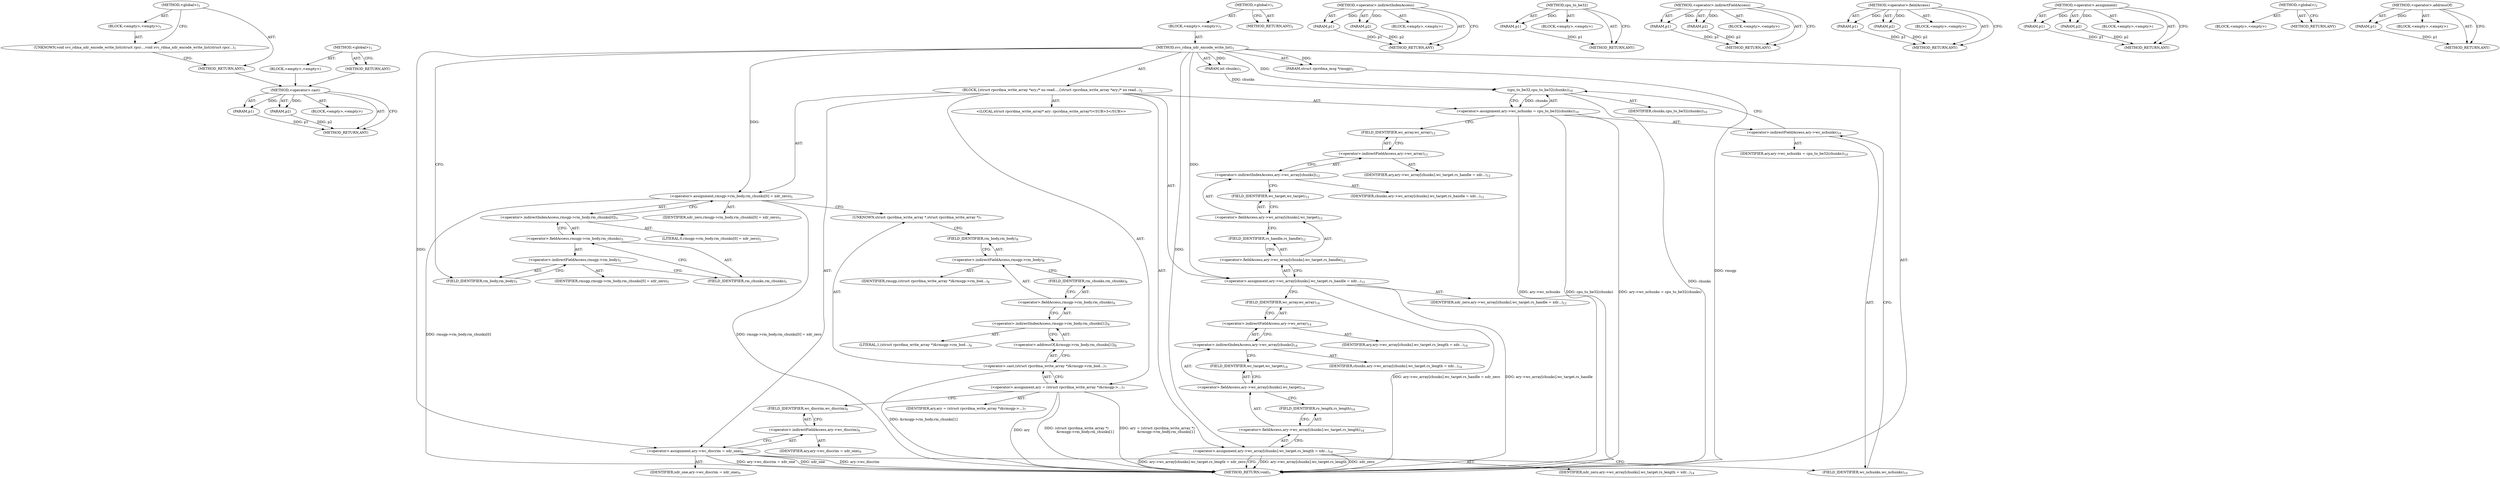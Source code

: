 digraph "&lt;global&gt;" {
vulnerable_108 [label=<(METHOD,&lt;operator&gt;.cast)>];
vulnerable_109 [label=<(PARAM,p1)>];
vulnerable_110 [label=<(PARAM,p2)>];
vulnerable_111 [label=<(BLOCK,&lt;empty&gt;,&lt;empty&gt;)>];
vulnerable_112 [label=<(METHOD_RETURN,ANY)>];
vulnerable_6 [label=<(METHOD,&lt;global&gt;)<SUB>1</SUB>>];
vulnerable_7 [label=<(BLOCK,&lt;empty&gt;,&lt;empty&gt;)<SUB>1</SUB>>];
vulnerable_8 [label=<(METHOD,svc_rdma_xdr_encode_write_list)<SUB>1</SUB>>];
vulnerable_9 [label=<(PARAM,struct rpcrdma_msg *rmsgp)<SUB>1</SUB>>];
vulnerable_10 [label=<(PARAM,int chunks)<SUB>1</SUB>>];
vulnerable_11 [label=<(BLOCK,{
	struct rpcrdma_write_array *ary;
	/* no read...,{
	struct rpcrdma_write_array *ary;
	/* no read...)<SUB>2</SUB>>];
vulnerable_12 [label="<(LOCAL,struct rpcrdma_write_array* ary: rpcrdma_write_array*)<SUB>3</SUB>>"];
vulnerable_13 [label=<(&lt;operator&gt;.assignment,rmsgp-&gt;rm_body.rm_chunks[0] = xdr_zero)<SUB>5</SUB>>];
vulnerable_14 [label=<(&lt;operator&gt;.indirectIndexAccess,rmsgp-&gt;rm_body.rm_chunks[0])<SUB>5</SUB>>];
vulnerable_15 [label=<(&lt;operator&gt;.fieldAccess,rmsgp-&gt;rm_body.rm_chunks)<SUB>5</SUB>>];
vulnerable_16 [label=<(&lt;operator&gt;.indirectFieldAccess,rmsgp-&gt;rm_body)<SUB>5</SUB>>];
vulnerable_17 [label=<(IDENTIFIER,rmsgp,rmsgp-&gt;rm_body.rm_chunks[0] = xdr_zero)<SUB>5</SUB>>];
vulnerable_18 [label=<(FIELD_IDENTIFIER,rm_body,rm_body)<SUB>5</SUB>>];
vulnerable_19 [label=<(FIELD_IDENTIFIER,rm_chunks,rm_chunks)<SUB>5</SUB>>];
vulnerable_20 [label=<(LITERAL,0,rmsgp-&gt;rm_body.rm_chunks[0] = xdr_zero)<SUB>5</SUB>>];
vulnerable_21 [label=<(IDENTIFIER,xdr_zero,rmsgp-&gt;rm_body.rm_chunks[0] = xdr_zero)<SUB>5</SUB>>];
vulnerable_22 [label=<(&lt;operator&gt;.assignment,ary = (struct rpcrdma_write_array *)
		&amp;rmsgp-&gt;...)<SUB>7</SUB>>];
vulnerable_23 [label=<(IDENTIFIER,ary,ary = (struct rpcrdma_write_array *)
		&amp;rmsgp-&gt;...)<SUB>7</SUB>>];
vulnerable_24 [label=<(&lt;operator&gt;.cast,(struct rpcrdma_write_array *)
		&amp;rmsgp-&gt;rm_bod...)<SUB>7</SUB>>];
vulnerable_25 [label=<(UNKNOWN,struct rpcrdma_write_array *,struct rpcrdma_write_array *)<SUB>7</SUB>>];
vulnerable_26 [label=<(&lt;operator&gt;.addressOf,&amp;rmsgp-&gt;rm_body.rm_chunks[1])<SUB>8</SUB>>];
vulnerable_27 [label=<(&lt;operator&gt;.indirectIndexAccess,rmsgp-&gt;rm_body.rm_chunks[1])<SUB>8</SUB>>];
vulnerable_28 [label=<(&lt;operator&gt;.fieldAccess,rmsgp-&gt;rm_body.rm_chunks)<SUB>8</SUB>>];
vulnerable_29 [label=<(&lt;operator&gt;.indirectFieldAccess,rmsgp-&gt;rm_body)<SUB>8</SUB>>];
vulnerable_30 [label=<(IDENTIFIER,rmsgp,(struct rpcrdma_write_array *)
		&amp;rmsgp-&gt;rm_bod...)<SUB>8</SUB>>];
vulnerable_31 [label=<(FIELD_IDENTIFIER,rm_body,rm_body)<SUB>8</SUB>>];
vulnerable_32 [label=<(FIELD_IDENTIFIER,rm_chunks,rm_chunks)<SUB>8</SUB>>];
vulnerable_33 [label=<(LITERAL,1,(struct rpcrdma_write_array *)
		&amp;rmsgp-&gt;rm_bod...)<SUB>8</SUB>>];
vulnerable_34 [label=<(&lt;operator&gt;.assignment,ary-&gt;wc_discrim = xdr_one)<SUB>9</SUB>>];
vulnerable_35 [label=<(&lt;operator&gt;.indirectFieldAccess,ary-&gt;wc_discrim)<SUB>9</SUB>>];
vulnerable_36 [label=<(IDENTIFIER,ary,ary-&gt;wc_discrim = xdr_one)<SUB>9</SUB>>];
vulnerable_37 [label=<(FIELD_IDENTIFIER,wc_discrim,wc_discrim)<SUB>9</SUB>>];
vulnerable_38 [label=<(IDENTIFIER,xdr_one,ary-&gt;wc_discrim = xdr_one)<SUB>9</SUB>>];
vulnerable_39 [label=<(&lt;operator&gt;.assignment,ary-&gt;wc_nchunks = cpu_to_be32(chunks))<SUB>10</SUB>>];
vulnerable_40 [label=<(&lt;operator&gt;.indirectFieldAccess,ary-&gt;wc_nchunks)<SUB>10</SUB>>];
vulnerable_41 [label=<(IDENTIFIER,ary,ary-&gt;wc_nchunks = cpu_to_be32(chunks))<SUB>10</SUB>>];
vulnerable_42 [label=<(FIELD_IDENTIFIER,wc_nchunks,wc_nchunks)<SUB>10</SUB>>];
vulnerable_43 [label=<(cpu_to_be32,cpu_to_be32(chunks))<SUB>10</SUB>>];
vulnerable_44 [label=<(IDENTIFIER,chunks,cpu_to_be32(chunks))<SUB>10</SUB>>];
vulnerable_45 [label=<(&lt;operator&gt;.assignment,ary-&gt;wc_array[chunks].wc_target.rs_handle = xdr...)<SUB>12</SUB>>];
vulnerable_46 [label=<(&lt;operator&gt;.fieldAccess,ary-&gt;wc_array[chunks].wc_target.rs_handle)<SUB>12</SUB>>];
vulnerable_47 [label=<(&lt;operator&gt;.fieldAccess,ary-&gt;wc_array[chunks].wc_target)<SUB>12</SUB>>];
vulnerable_48 [label=<(&lt;operator&gt;.indirectIndexAccess,ary-&gt;wc_array[chunks])<SUB>12</SUB>>];
vulnerable_49 [label=<(&lt;operator&gt;.indirectFieldAccess,ary-&gt;wc_array)<SUB>12</SUB>>];
vulnerable_50 [label=<(IDENTIFIER,ary,ary-&gt;wc_array[chunks].wc_target.rs_handle = xdr...)<SUB>12</SUB>>];
vulnerable_51 [label=<(FIELD_IDENTIFIER,wc_array,wc_array)<SUB>12</SUB>>];
vulnerable_52 [label=<(IDENTIFIER,chunks,ary-&gt;wc_array[chunks].wc_target.rs_handle = xdr...)<SUB>12</SUB>>];
vulnerable_53 [label=<(FIELD_IDENTIFIER,wc_target,wc_target)<SUB>12</SUB>>];
vulnerable_54 [label=<(FIELD_IDENTIFIER,rs_handle,rs_handle)<SUB>12</SUB>>];
vulnerable_55 [label=<(IDENTIFIER,xdr_zero,ary-&gt;wc_array[chunks].wc_target.rs_handle = xdr...)<SUB>12</SUB>>];
vulnerable_56 [label=<(&lt;operator&gt;.assignment,ary-&gt;wc_array[chunks].wc_target.rs_length = xdr...)<SUB>14</SUB>>];
vulnerable_57 [label=<(&lt;operator&gt;.fieldAccess,ary-&gt;wc_array[chunks].wc_target.rs_length)<SUB>14</SUB>>];
vulnerable_58 [label=<(&lt;operator&gt;.fieldAccess,ary-&gt;wc_array[chunks].wc_target)<SUB>14</SUB>>];
vulnerable_59 [label=<(&lt;operator&gt;.indirectIndexAccess,ary-&gt;wc_array[chunks])<SUB>14</SUB>>];
vulnerable_60 [label=<(&lt;operator&gt;.indirectFieldAccess,ary-&gt;wc_array)<SUB>14</SUB>>];
vulnerable_61 [label=<(IDENTIFIER,ary,ary-&gt;wc_array[chunks].wc_target.rs_length = xdr...)<SUB>14</SUB>>];
vulnerable_62 [label=<(FIELD_IDENTIFIER,wc_array,wc_array)<SUB>14</SUB>>];
vulnerable_63 [label=<(IDENTIFIER,chunks,ary-&gt;wc_array[chunks].wc_target.rs_length = xdr...)<SUB>14</SUB>>];
vulnerable_64 [label=<(FIELD_IDENTIFIER,wc_target,wc_target)<SUB>14</SUB>>];
vulnerable_65 [label=<(FIELD_IDENTIFIER,rs_length,rs_length)<SUB>14</SUB>>];
vulnerable_66 [label=<(IDENTIFIER,xdr_zero,ary-&gt;wc_array[chunks].wc_target.rs_length = xdr...)<SUB>14</SUB>>];
vulnerable_67 [label=<(METHOD_RETURN,void)<SUB>1</SUB>>];
vulnerable_69 [label=<(METHOD_RETURN,ANY)<SUB>1</SUB>>];
vulnerable_93 [label=<(METHOD,&lt;operator&gt;.indirectIndexAccess)>];
vulnerable_94 [label=<(PARAM,p1)>];
vulnerable_95 [label=<(PARAM,p2)>];
vulnerable_96 [label=<(BLOCK,&lt;empty&gt;,&lt;empty&gt;)>];
vulnerable_97 [label=<(METHOD_RETURN,ANY)>];
vulnerable_117 [label=<(METHOD,cpu_to_be32)>];
vulnerable_118 [label=<(PARAM,p1)>];
vulnerable_119 [label=<(BLOCK,&lt;empty&gt;,&lt;empty&gt;)>];
vulnerable_120 [label=<(METHOD_RETURN,ANY)>];
vulnerable_103 [label=<(METHOD,&lt;operator&gt;.indirectFieldAccess)>];
vulnerable_104 [label=<(PARAM,p1)>];
vulnerable_105 [label=<(PARAM,p2)>];
vulnerable_106 [label=<(BLOCK,&lt;empty&gt;,&lt;empty&gt;)>];
vulnerable_107 [label=<(METHOD_RETURN,ANY)>];
vulnerable_98 [label=<(METHOD,&lt;operator&gt;.fieldAccess)>];
vulnerable_99 [label=<(PARAM,p1)>];
vulnerable_100 [label=<(PARAM,p2)>];
vulnerable_101 [label=<(BLOCK,&lt;empty&gt;,&lt;empty&gt;)>];
vulnerable_102 [label=<(METHOD_RETURN,ANY)>];
vulnerable_88 [label=<(METHOD,&lt;operator&gt;.assignment)>];
vulnerable_89 [label=<(PARAM,p1)>];
vulnerable_90 [label=<(PARAM,p2)>];
vulnerable_91 [label=<(BLOCK,&lt;empty&gt;,&lt;empty&gt;)>];
vulnerable_92 [label=<(METHOD_RETURN,ANY)>];
vulnerable_82 [label=<(METHOD,&lt;global&gt;)<SUB>1</SUB>>];
vulnerable_83 [label=<(BLOCK,&lt;empty&gt;,&lt;empty&gt;)>];
vulnerable_84 [label=<(METHOD_RETURN,ANY)>];
vulnerable_113 [label=<(METHOD,&lt;operator&gt;.addressOf)>];
vulnerable_114 [label=<(PARAM,p1)>];
vulnerable_115 [label=<(BLOCK,&lt;empty&gt;,&lt;empty&gt;)>];
vulnerable_116 [label=<(METHOD_RETURN,ANY)>];
fixed_6 [label=<(METHOD,&lt;global&gt;)<SUB>1</SUB>>];
fixed_7 [label=<(BLOCK,&lt;empty&gt;,&lt;empty&gt;)<SUB>1</SUB>>];
fixed_8 [label=<(UNKNOWN,void svc_rdma_xdr_encode_write_list(struct rpcr...,void svc_rdma_xdr_encode_write_list(struct rpcr...)<SUB>1</SUB>>];
fixed_9 [label=<(METHOD_RETURN,ANY)<SUB>1</SUB>>];
fixed_14 [label=<(METHOD,&lt;global&gt;)<SUB>1</SUB>>];
fixed_15 [label=<(BLOCK,&lt;empty&gt;,&lt;empty&gt;)>];
fixed_16 [label=<(METHOD_RETURN,ANY)>];
vulnerable_108 -> vulnerable_109  [key=0, label="AST: "];
vulnerable_108 -> vulnerable_109  [key=1, label="DDG: "];
vulnerable_108 -> vulnerable_111  [key=0, label="AST: "];
vulnerable_108 -> vulnerable_110  [key=0, label="AST: "];
vulnerable_108 -> vulnerable_110  [key=1, label="DDG: "];
vulnerable_108 -> vulnerable_112  [key=0, label="AST: "];
vulnerable_108 -> vulnerable_112  [key=1, label="CFG: "];
vulnerable_109 -> vulnerable_112  [key=0, label="DDG: p1"];
vulnerable_110 -> vulnerable_112  [key=0, label="DDG: p2"];
vulnerable_6 -> vulnerable_7  [key=0, label="AST: "];
vulnerable_6 -> vulnerable_69  [key=0, label="AST: "];
vulnerable_6 -> vulnerable_69  [key=1, label="CFG: "];
vulnerable_7 -> vulnerable_8  [key=0, label="AST: "];
vulnerable_8 -> vulnerable_9  [key=0, label="AST: "];
vulnerable_8 -> vulnerable_9  [key=1, label="DDG: "];
vulnerable_8 -> vulnerable_10  [key=0, label="AST: "];
vulnerable_8 -> vulnerable_10  [key=1, label="DDG: "];
vulnerable_8 -> vulnerable_11  [key=0, label="AST: "];
vulnerable_8 -> vulnerable_67  [key=0, label="AST: "];
vulnerable_8 -> vulnerable_18  [key=0, label="CFG: "];
vulnerable_8 -> vulnerable_13  [key=0, label="DDG: "];
vulnerable_8 -> vulnerable_34  [key=0, label="DDG: "];
vulnerable_8 -> vulnerable_45  [key=0, label="DDG: "];
vulnerable_8 -> vulnerable_56  [key=0, label="DDG: "];
vulnerable_8 -> vulnerable_43  [key=0, label="DDG: "];
vulnerable_9 -> vulnerable_67  [key=0, label="DDG: rmsgp"];
vulnerable_10 -> vulnerable_43  [key=0, label="DDG: chunks"];
vulnerable_11 -> vulnerable_12  [key=0, label="AST: "];
vulnerable_11 -> vulnerable_13  [key=0, label="AST: "];
vulnerable_11 -> vulnerable_22  [key=0, label="AST: "];
vulnerable_11 -> vulnerable_34  [key=0, label="AST: "];
vulnerable_11 -> vulnerable_39  [key=0, label="AST: "];
vulnerable_11 -> vulnerable_45  [key=0, label="AST: "];
vulnerable_11 -> vulnerable_56  [key=0, label="AST: "];
vulnerable_13 -> vulnerable_14  [key=0, label="AST: "];
vulnerable_13 -> vulnerable_21  [key=0, label="AST: "];
vulnerable_13 -> vulnerable_25  [key=0, label="CFG: "];
vulnerable_13 -> vulnerable_67  [key=0, label="DDG: rmsgp-&gt;rm_body.rm_chunks[0]"];
vulnerable_13 -> vulnerable_67  [key=1, label="DDG: rmsgp-&gt;rm_body.rm_chunks[0] = xdr_zero"];
vulnerable_14 -> vulnerable_15  [key=0, label="AST: "];
vulnerable_14 -> vulnerable_20  [key=0, label="AST: "];
vulnerable_14 -> vulnerable_13  [key=0, label="CFG: "];
vulnerable_15 -> vulnerable_16  [key=0, label="AST: "];
vulnerable_15 -> vulnerable_19  [key=0, label="AST: "];
vulnerable_15 -> vulnerable_14  [key=0, label="CFG: "];
vulnerable_16 -> vulnerable_17  [key=0, label="AST: "];
vulnerable_16 -> vulnerable_18  [key=0, label="AST: "];
vulnerable_16 -> vulnerable_19  [key=0, label="CFG: "];
vulnerable_18 -> vulnerable_16  [key=0, label="CFG: "];
vulnerable_19 -> vulnerable_15  [key=0, label="CFG: "];
vulnerable_22 -> vulnerable_23  [key=0, label="AST: "];
vulnerable_22 -> vulnerable_24  [key=0, label="AST: "];
vulnerable_22 -> vulnerable_37  [key=0, label="CFG: "];
vulnerable_22 -> vulnerable_67  [key=0, label="DDG: ary"];
vulnerable_22 -> vulnerable_67  [key=1, label="DDG: (struct rpcrdma_write_array *)
		&amp;rmsgp-&gt;rm_body.rm_chunks[1]"];
vulnerable_22 -> vulnerable_67  [key=2, label="DDG: ary = (struct rpcrdma_write_array *)
		&amp;rmsgp-&gt;rm_body.rm_chunks[1]"];
vulnerable_24 -> vulnerable_25  [key=0, label="AST: "];
vulnerable_24 -> vulnerable_26  [key=0, label="AST: "];
vulnerable_24 -> vulnerable_22  [key=0, label="CFG: "];
vulnerable_24 -> vulnerable_67  [key=0, label="DDG: &amp;rmsgp-&gt;rm_body.rm_chunks[1]"];
vulnerable_25 -> vulnerable_31  [key=0, label="CFG: "];
vulnerable_26 -> vulnerable_27  [key=0, label="AST: "];
vulnerable_26 -> vulnerable_24  [key=0, label="CFG: "];
vulnerable_27 -> vulnerable_28  [key=0, label="AST: "];
vulnerable_27 -> vulnerable_33  [key=0, label="AST: "];
vulnerable_27 -> vulnerable_26  [key=0, label="CFG: "];
vulnerable_28 -> vulnerable_29  [key=0, label="AST: "];
vulnerable_28 -> vulnerable_32  [key=0, label="AST: "];
vulnerable_28 -> vulnerable_27  [key=0, label="CFG: "];
vulnerable_29 -> vulnerable_30  [key=0, label="AST: "];
vulnerable_29 -> vulnerable_31  [key=0, label="AST: "];
vulnerable_29 -> vulnerable_32  [key=0, label="CFG: "];
vulnerable_31 -> vulnerable_29  [key=0, label="CFG: "];
vulnerable_32 -> vulnerable_28  [key=0, label="CFG: "];
vulnerable_34 -> vulnerable_35  [key=0, label="AST: "];
vulnerable_34 -> vulnerable_38  [key=0, label="AST: "];
vulnerable_34 -> vulnerable_42  [key=0, label="CFG: "];
vulnerable_34 -> vulnerable_67  [key=0, label="DDG: ary-&gt;wc_discrim"];
vulnerable_34 -> vulnerable_67  [key=1, label="DDG: ary-&gt;wc_discrim = xdr_one"];
vulnerable_34 -> vulnerable_67  [key=2, label="DDG: xdr_one"];
vulnerable_35 -> vulnerable_36  [key=0, label="AST: "];
vulnerable_35 -> vulnerable_37  [key=0, label="AST: "];
vulnerable_35 -> vulnerable_34  [key=0, label="CFG: "];
vulnerable_37 -> vulnerable_35  [key=0, label="CFG: "];
vulnerable_39 -> vulnerable_40  [key=0, label="AST: "];
vulnerable_39 -> vulnerable_43  [key=0, label="AST: "];
vulnerable_39 -> vulnerable_51  [key=0, label="CFG: "];
vulnerable_39 -> vulnerable_67  [key=0, label="DDG: ary-&gt;wc_nchunks"];
vulnerable_39 -> vulnerable_67  [key=1, label="DDG: cpu_to_be32(chunks)"];
vulnerable_39 -> vulnerable_67  [key=2, label="DDG: ary-&gt;wc_nchunks = cpu_to_be32(chunks)"];
vulnerable_40 -> vulnerable_41  [key=0, label="AST: "];
vulnerable_40 -> vulnerable_42  [key=0, label="AST: "];
vulnerable_40 -> vulnerable_43  [key=0, label="CFG: "];
vulnerable_42 -> vulnerable_40  [key=0, label="CFG: "];
vulnerable_43 -> vulnerable_44  [key=0, label="AST: "];
vulnerable_43 -> vulnerable_39  [key=0, label="CFG: "];
vulnerable_43 -> vulnerable_39  [key=1, label="DDG: chunks"];
vulnerable_43 -> vulnerable_67  [key=0, label="DDG: chunks"];
vulnerable_45 -> vulnerable_46  [key=0, label="AST: "];
vulnerable_45 -> vulnerable_55  [key=0, label="AST: "];
vulnerable_45 -> vulnerable_62  [key=0, label="CFG: "];
vulnerable_45 -> vulnerable_67  [key=0, label="DDG: ary-&gt;wc_array[chunks].wc_target.rs_handle"];
vulnerable_45 -> vulnerable_67  [key=1, label="DDG: ary-&gt;wc_array[chunks].wc_target.rs_handle = xdr_zero"];
vulnerable_46 -> vulnerable_47  [key=0, label="AST: "];
vulnerable_46 -> vulnerable_54  [key=0, label="AST: "];
vulnerable_46 -> vulnerable_45  [key=0, label="CFG: "];
vulnerable_47 -> vulnerable_48  [key=0, label="AST: "];
vulnerable_47 -> vulnerable_53  [key=0, label="AST: "];
vulnerable_47 -> vulnerable_54  [key=0, label="CFG: "];
vulnerable_48 -> vulnerable_49  [key=0, label="AST: "];
vulnerable_48 -> vulnerable_52  [key=0, label="AST: "];
vulnerable_48 -> vulnerable_53  [key=0, label="CFG: "];
vulnerable_49 -> vulnerable_50  [key=0, label="AST: "];
vulnerable_49 -> vulnerable_51  [key=0, label="AST: "];
vulnerable_49 -> vulnerable_48  [key=0, label="CFG: "];
vulnerable_51 -> vulnerable_49  [key=0, label="CFG: "];
vulnerable_53 -> vulnerable_47  [key=0, label="CFG: "];
vulnerable_54 -> vulnerable_46  [key=0, label="CFG: "];
vulnerable_56 -> vulnerable_57  [key=0, label="AST: "];
vulnerable_56 -> vulnerable_66  [key=0, label="AST: "];
vulnerable_56 -> vulnerable_67  [key=0, label="CFG: "];
vulnerable_56 -> vulnerable_67  [key=1, label="DDG: ary-&gt;wc_array[chunks].wc_target.rs_length"];
vulnerable_56 -> vulnerable_67  [key=2, label="DDG: xdr_zero"];
vulnerable_56 -> vulnerable_67  [key=3, label="DDG: ary-&gt;wc_array[chunks].wc_target.rs_length = xdr_zero"];
vulnerable_57 -> vulnerable_58  [key=0, label="AST: "];
vulnerable_57 -> vulnerable_65  [key=0, label="AST: "];
vulnerable_57 -> vulnerable_56  [key=0, label="CFG: "];
vulnerable_58 -> vulnerable_59  [key=0, label="AST: "];
vulnerable_58 -> vulnerable_64  [key=0, label="AST: "];
vulnerable_58 -> vulnerable_65  [key=0, label="CFG: "];
vulnerable_59 -> vulnerable_60  [key=0, label="AST: "];
vulnerable_59 -> vulnerable_63  [key=0, label="AST: "];
vulnerable_59 -> vulnerable_64  [key=0, label="CFG: "];
vulnerable_60 -> vulnerable_61  [key=0, label="AST: "];
vulnerable_60 -> vulnerable_62  [key=0, label="AST: "];
vulnerable_60 -> vulnerable_59  [key=0, label="CFG: "];
vulnerable_62 -> vulnerable_60  [key=0, label="CFG: "];
vulnerable_64 -> vulnerable_58  [key=0, label="CFG: "];
vulnerable_65 -> vulnerable_57  [key=0, label="CFG: "];
vulnerable_93 -> vulnerable_94  [key=0, label="AST: "];
vulnerable_93 -> vulnerable_94  [key=1, label="DDG: "];
vulnerable_93 -> vulnerable_96  [key=0, label="AST: "];
vulnerable_93 -> vulnerable_95  [key=0, label="AST: "];
vulnerable_93 -> vulnerable_95  [key=1, label="DDG: "];
vulnerable_93 -> vulnerable_97  [key=0, label="AST: "];
vulnerable_93 -> vulnerable_97  [key=1, label="CFG: "];
vulnerable_94 -> vulnerable_97  [key=0, label="DDG: p1"];
vulnerable_95 -> vulnerable_97  [key=0, label="DDG: p2"];
vulnerable_117 -> vulnerable_118  [key=0, label="AST: "];
vulnerable_117 -> vulnerable_118  [key=1, label="DDG: "];
vulnerable_117 -> vulnerable_119  [key=0, label="AST: "];
vulnerable_117 -> vulnerable_120  [key=0, label="AST: "];
vulnerable_117 -> vulnerable_120  [key=1, label="CFG: "];
vulnerable_118 -> vulnerable_120  [key=0, label="DDG: p1"];
vulnerable_103 -> vulnerable_104  [key=0, label="AST: "];
vulnerable_103 -> vulnerable_104  [key=1, label="DDG: "];
vulnerable_103 -> vulnerable_106  [key=0, label="AST: "];
vulnerable_103 -> vulnerable_105  [key=0, label="AST: "];
vulnerable_103 -> vulnerable_105  [key=1, label="DDG: "];
vulnerable_103 -> vulnerable_107  [key=0, label="AST: "];
vulnerable_103 -> vulnerable_107  [key=1, label="CFG: "];
vulnerable_104 -> vulnerable_107  [key=0, label="DDG: p1"];
vulnerable_105 -> vulnerable_107  [key=0, label="DDG: p2"];
vulnerable_98 -> vulnerable_99  [key=0, label="AST: "];
vulnerable_98 -> vulnerable_99  [key=1, label="DDG: "];
vulnerable_98 -> vulnerable_101  [key=0, label="AST: "];
vulnerable_98 -> vulnerable_100  [key=0, label="AST: "];
vulnerable_98 -> vulnerable_100  [key=1, label="DDG: "];
vulnerable_98 -> vulnerable_102  [key=0, label="AST: "];
vulnerable_98 -> vulnerable_102  [key=1, label="CFG: "];
vulnerable_99 -> vulnerable_102  [key=0, label="DDG: p1"];
vulnerable_100 -> vulnerable_102  [key=0, label="DDG: p2"];
vulnerable_88 -> vulnerable_89  [key=0, label="AST: "];
vulnerable_88 -> vulnerable_89  [key=1, label="DDG: "];
vulnerable_88 -> vulnerable_91  [key=0, label="AST: "];
vulnerable_88 -> vulnerable_90  [key=0, label="AST: "];
vulnerable_88 -> vulnerable_90  [key=1, label="DDG: "];
vulnerable_88 -> vulnerable_92  [key=0, label="AST: "];
vulnerable_88 -> vulnerable_92  [key=1, label="CFG: "];
vulnerable_89 -> vulnerable_92  [key=0, label="DDG: p1"];
vulnerable_90 -> vulnerable_92  [key=0, label="DDG: p2"];
vulnerable_82 -> vulnerable_83  [key=0, label="AST: "];
vulnerable_82 -> vulnerable_84  [key=0, label="AST: "];
vulnerable_82 -> vulnerable_84  [key=1, label="CFG: "];
vulnerable_113 -> vulnerable_114  [key=0, label="AST: "];
vulnerable_113 -> vulnerable_114  [key=1, label="DDG: "];
vulnerable_113 -> vulnerable_115  [key=0, label="AST: "];
vulnerable_113 -> vulnerable_116  [key=0, label="AST: "];
vulnerable_113 -> vulnerable_116  [key=1, label="CFG: "];
vulnerable_114 -> vulnerable_116  [key=0, label="DDG: p1"];
fixed_6 -> fixed_7  [key=0, label="AST: "];
fixed_6 -> fixed_9  [key=0, label="AST: "];
fixed_6 -> fixed_8  [key=0, label="CFG: "];
fixed_7 -> fixed_8  [key=0, label="AST: "];
fixed_8 -> fixed_9  [key=0, label="CFG: "];
fixed_9 -> vulnerable_108  [key=0];
fixed_14 -> fixed_15  [key=0, label="AST: "];
fixed_14 -> fixed_16  [key=0, label="AST: "];
fixed_14 -> fixed_16  [key=1, label="CFG: "];
fixed_15 -> vulnerable_108  [key=0];
fixed_16 -> vulnerable_108  [key=0];
}
